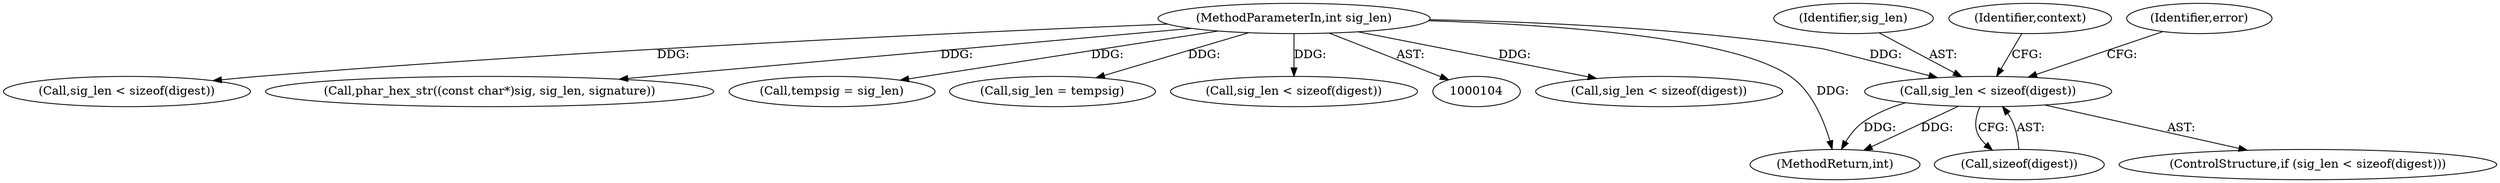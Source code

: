 digraph "0_php-src_0bfb970f43acd1e81d11be1154805f86655f15d5?w=1@API" {
"1000480" [label="(Call,sig_len < sizeof(digest))"];
"1000109" [label="(MethodParameterIn,int sig_len)"];
"1000481" [label="(Identifier,sig_len)"];
"1000496" [label="(Identifier,context)"];
"1000375" [label="(Call,sig_len < sizeof(digest))"];
"1000697" [label="(MethodReturn,int)"];
"1000585" [label="(Call,sig_len < sizeof(digest))"];
"1000482" [label="(Call,sizeof(digest))"];
"1000109" [label="(MethodParameterIn,int sig_len)"];
"1000486" [label="(Identifier,error)"];
"1000258" [label="(Call,phar_hex_str((const char*)sig, sig_len, signature))"];
"1000480" [label="(Call,sig_len < sizeof(digest))"];
"1000208" [label="(Call,tempsig = sig_len)"];
"1000479" [label="(ControlStructure,if (sig_len < sizeof(digest)))"];
"1000252" [label="(Call,sig_len = tempsig)"];
"1000270" [label="(Call,sig_len < sizeof(digest))"];
"1000480" -> "1000479"  [label="AST: "];
"1000480" -> "1000482"  [label="CFG: "];
"1000481" -> "1000480"  [label="AST: "];
"1000482" -> "1000480"  [label="AST: "];
"1000486" -> "1000480"  [label="CFG: "];
"1000496" -> "1000480"  [label="CFG: "];
"1000480" -> "1000697"  [label="DDG: "];
"1000480" -> "1000697"  [label="DDG: "];
"1000109" -> "1000480"  [label="DDG: "];
"1000109" -> "1000104"  [label="AST: "];
"1000109" -> "1000697"  [label="DDG: "];
"1000109" -> "1000208"  [label="DDG: "];
"1000109" -> "1000252"  [label="DDG: "];
"1000109" -> "1000258"  [label="DDG: "];
"1000109" -> "1000270"  [label="DDG: "];
"1000109" -> "1000375"  [label="DDG: "];
"1000109" -> "1000585"  [label="DDG: "];
}
